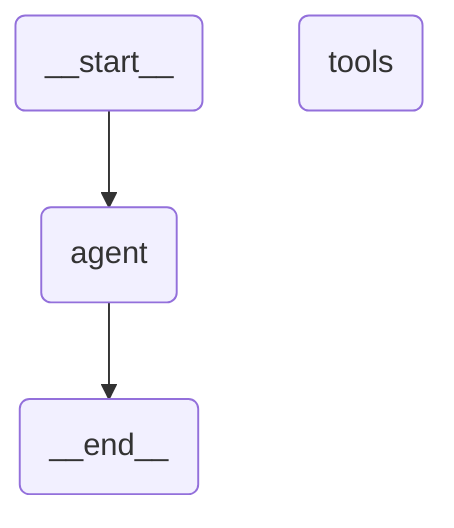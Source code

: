 ---
config:
  flowchart:
    curve: linear
---
graph TD;
	__start__(<p>__start__</p>)
	agent(agent)
	tools(tools)
	__end__(<p>__end__</p>)
	__start__ --> agent;
	agent --> __end__;
	classDef default fill:#f2f0ff,line-height:1.2
	classDef first fill-opacity:0
	classDef last fill:#bfb6fc